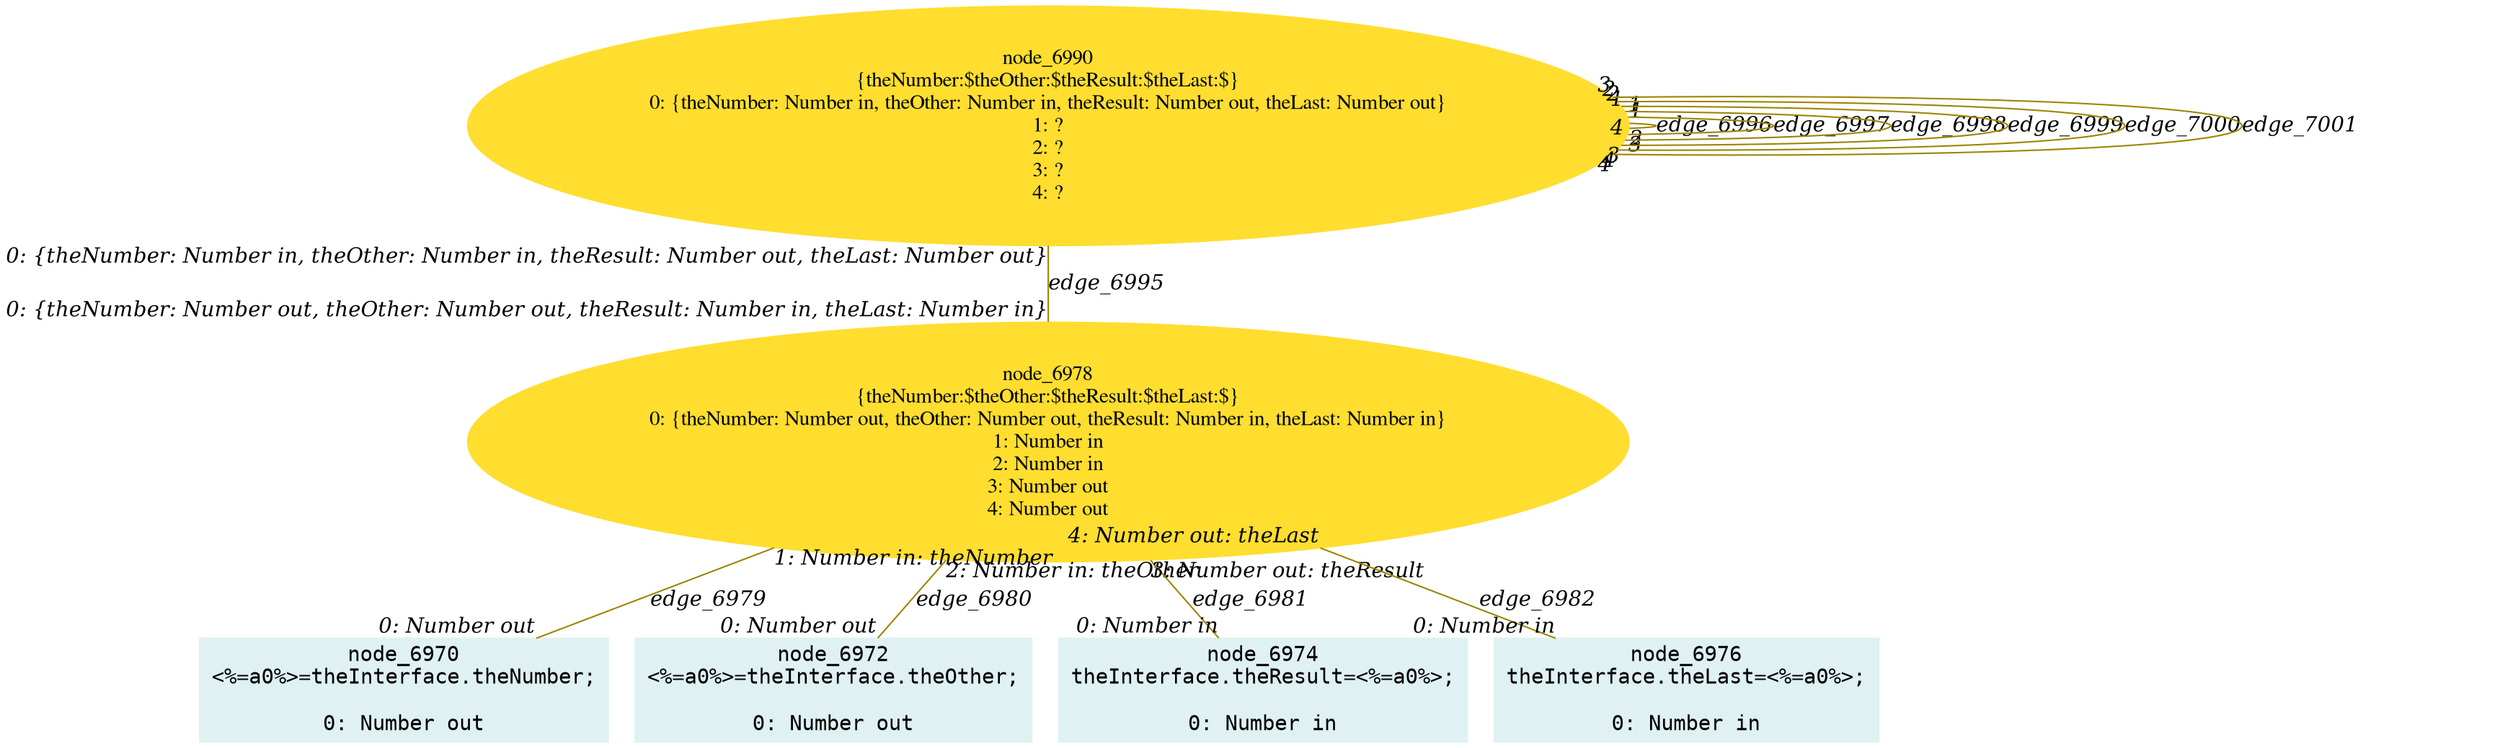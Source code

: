 digraph g{node_6970 [shape="box", style="filled", color="#dff1f2", fontname="Courier", label="node_6970
<%=a0%>=theInterface.theNumber;

0: Number out" ]
node_6972 [shape="box", style="filled", color="#dff1f2", fontname="Courier", label="node_6972
<%=a0%>=theInterface.theOther;

0: Number out" ]
node_6974 [shape="box", style="filled", color="#dff1f2", fontname="Courier", label="node_6974
theInterface.theResult=<%=a0%>;

0: Number in" ]
node_6976 [shape="box", style="filled", color="#dff1f2", fontname="Courier", label="node_6976
theInterface.theLast=<%=a0%>;

0: Number in" ]
node_6978 [shape="ellipse", style="filled", color="#ffde2f", fontname="Times", label="node_6978
{theNumber:$theOther:$theResult:$theLast:$}
0: {theNumber: Number out, theOther: Number out, theResult: Number in, theLast: Number in}
1: Number in
2: Number in
3: Number out
4: Number out" ]
node_6990 [shape="ellipse", style="filled", color="#ffde2f", fontname="Times", label="node_6990
{theNumber:$theOther:$theResult:$theLast:$}
0: {theNumber: Number in, theOther: Number in, theResult: Number out, theLast: Number out}
1: ?
2: ?
3: ?
4: ?" ]
node_6978 -> node_6970 [dir=none, arrowHead=none, fontname="Times-Italic", arrowsize=1, color="#9d8400", label="edge_6979",  headlabel="0: Number out", taillabel="1: Number in: theNumber" ]
node_6978 -> node_6972 [dir=none, arrowHead=none, fontname="Times-Italic", arrowsize=1, color="#9d8400", label="edge_6980",  headlabel="0: Number out", taillabel="2: Number in: theOther" ]
node_6978 -> node_6974 [dir=none, arrowHead=none, fontname="Times-Italic", arrowsize=1, color="#9d8400", label="edge_6981",  headlabel="0: Number in", taillabel="3: Number out: theResult" ]
node_6978 -> node_6976 [dir=none, arrowHead=none, fontname="Times-Italic", arrowsize=1, color="#9d8400", label="edge_6982",  headlabel="0: Number in", taillabel="4: Number out: theLast" ]
node_6990 -> node_6978 [dir=none, arrowHead=none, fontname="Times-Italic", arrowsize=1, color="#9d8400", label="edge_6995",  headlabel="0: {theNumber: Number out, theOther: Number out, theResult: Number in, theLast: Number in}", taillabel="0: {theNumber: Number in, theOther: Number in, theResult: Number out, theLast: Number out}" ]
node_6990 -> node_6990 [dir=none, arrowHead=none, fontname="Times-Italic", arrowsize=1, color="#9d8400", label="edge_6996",  headlabel="2", taillabel="1" ]
node_6990 -> node_6990 [dir=none, arrowHead=none, fontname="Times-Italic", arrowsize=1, color="#9d8400", label="edge_6997",  headlabel="3", taillabel="1" ]
node_6990 -> node_6990 [dir=none, arrowHead=none, fontname="Times-Italic", arrowsize=1, color="#9d8400", label="edge_6998",  headlabel="4", taillabel="1" ]
node_6990 -> node_6990 [dir=none, arrowHead=none, fontname="Times-Italic", arrowsize=1, color="#9d8400", label="edge_6999",  headlabel="3", taillabel="2" ]
node_6990 -> node_6990 [dir=none, arrowHead=none, fontname="Times-Italic", arrowsize=1, color="#9d8400", label="edge_7000",  headlabel="4", taillabel="2" ]
node_6990 -> node_6990 [dir=none, arrowHead=none, fontname="Times-Italic", arrowsize=1, color="#9d8400", label="edge_7001",  headlabel="4", taillabel="3" ]
}